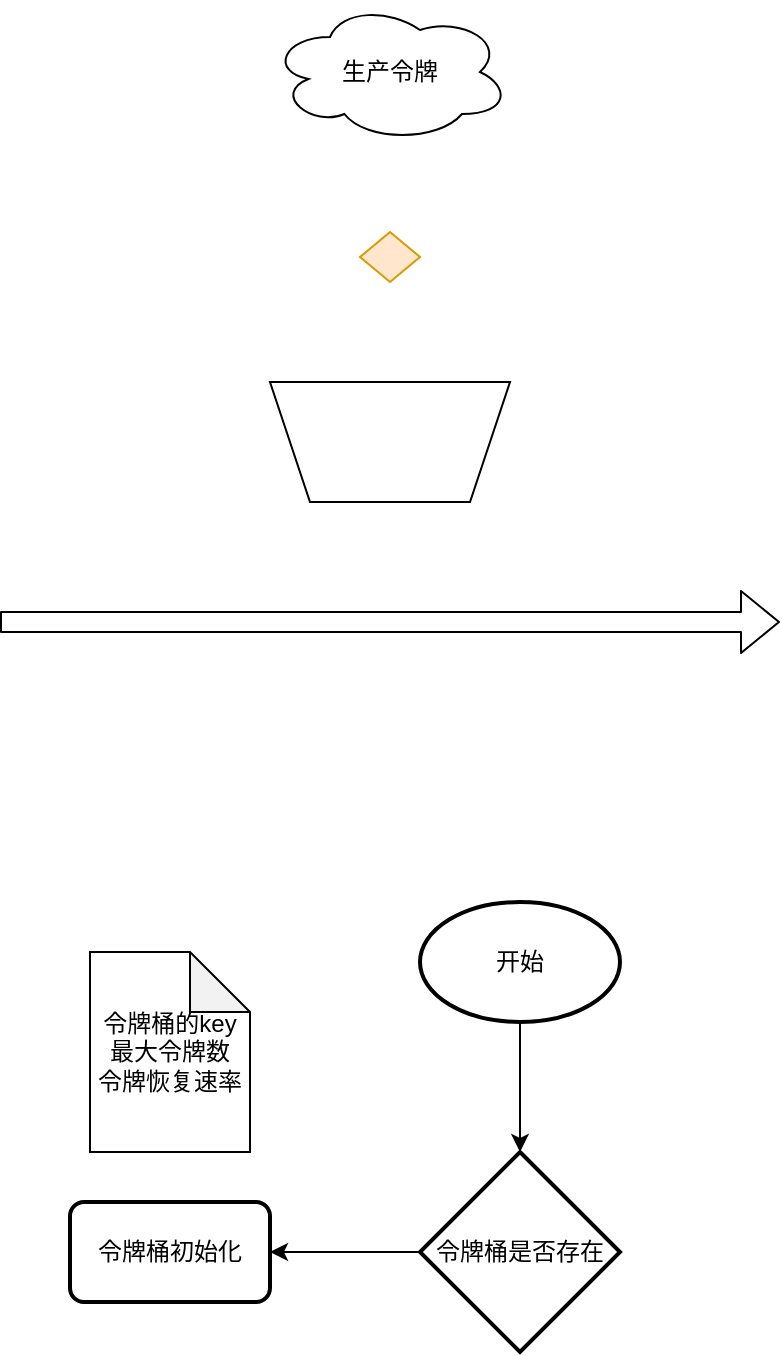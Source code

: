 <mxfile version="15.2.9" type="github">
  <diagram id="KXP1WVgq7Yu71ZbemCYI" name="第 1 页">
    <mxGraphModel dx="920" dy="513" grid="1" gridSize="10" guides="1" tooltips="1" connect="1" arrows="1" fold="1" page="1" pageScale="1" pageWidth="827" pageHeight="1169" math="0" shadow="0">
      <root>
        <mxCell id="0" />
        <mxCell id="1" parent="0" />
        <mxCell id="eoa2BYPm1ph143Ug-U2l-1" value="" style="shape=trapezoid;perimeter=trapezoidPerimeter;whiteSpace=wrap;html=1;fixedSize=1;direction=south;rotation=90;" vertex="1" parent="1">
          <mxGeometry x="300" y="170" width="60" height="120" as="geometry" />
        </mxCell>
        <mxCell id="eoa2BYPm1ph143Ug-U2l-2" value="" style="shape=flexArrow;endArrow=classic;html=1;" edge="1" parent="1">
          <mxGeometry width="50" height="50" relative="1" as="geometry">
            <mxPoint x="135" y="320" as="sourcePoint" />
            <mxPoint x="525" y="320" as="targetPoint" />
          </mxGeometry>
        </mxCell>
        <mxCell id="eoa2BYPm1ph143Ug-U2l-3" value="" style="shape=hexagon;perimeter=hexagonPerimeter2;whiteSpace=wrap;html=1;fixedSize=1;size=70;fillColor=#ffe6cc;strokeColor=#d79b00;" vertex="1" parent="1">
          <mxGeometry x="315" y="125" width="30" height="25" as="geometry" />
        </mxCell>
        <mxCell id="eoa2BYPm1ph143Ug-U2l-5" value="生产令牌" style="ellipse;shape=cloud;whiteSpace=wrap;html=1;" vertex="1" parent="1">
          <mxGeometry x="270" y="10" width="120" height="70" as="geometry" />
        </mxCell>
        <mxCell id="eoa2BYPm1ph143Ug-U2l-12" style="edgeStyle=orthogonalEdgeStyle;rounded=0;orthogonalLoop=1;jettySize=auto;html=1;exitX=0.5;exitY=1;exitDx=0;exitDy=0;exitPerimeter=0;entryX=0.5;entryY=0;entryDx=0;entryDy=0;entryPerimeter=0;" edge="1" parent="1" source="eoa2BYPm1ph143Ug-U2l-8" target="eoa2BYPm1ph143Ug-U2l-9">
          <mxGeometry relative="1" as="geometry" />
        </mxCell>
        <mxCell id="eoa2BYPm1ph143Ug-U2l-8" value="开始" style="strokeWidth=2;html=1;shape=mxgraph.flowchart.start_1;whiteSpace=wrap;" vertex="1" parent="1">
          <mxGeometry x="345" y="460" width="100" height="60" as="geometry" />
        </mxCell>
        <mxCell id="eoa2BYPm1ph143Ug-U2l-11" style="edgeStyle=orthogonalEdgeStyle;rounded=0;orthogonalLoop=1;jettySize=auto;html=1;exitX=0;exitY=0.5;exitDx=0;exitDy=0;exitPerimeter=0;entryX=1;entryY=0.5;entryDx=0;entryDy=0;" edge="1" parent="1" source="eoa2BYPm1ph143Ug-U2l-9" target="eoa2BYPm1ph143Ug-U2l-16">
          <mxGeometry relative="1" as="geometry">
            <mxPoint x="260" y="635" as="targetPoint" />
          </mxGeometry>
        </mxCell>
        <mxCell id="eoa2BYPm1ph143Ug-U2l-9" value="令牌桶是否存在" style="strokeWidth=2;html=1;shape=mxgraph.flowchart.decision;whiteSpace=wrap;" vertex="1" parent="1">
          <mxGeometry x="345" y="585" width="100" height="100" as="geometry" />
        </mxCell>
        <mxCell id="eoa2BYPm1ph143Ug-U2l-15" value="令牌桶的key&lt;br&gt;最大令牌数&lt;br&gt;令牌恢复速率" style="shape=note;whiteSpace=wrap;html=1;backgroundOutline=1;darkOpacity=0.05;" vertex="1" parent="1">
          <mxGeometry x="180" y="485" width="80" height="100" as="geometry" />
        </mxCell>
        <mxCell id="eoa2BYPm1ph143Ug-U2l-16" value="令牌桶初始化" style="rounded=1;whiteSpace=wrap;html=1;absoluteArcSize=1;arcSize=14;strokeWidth=2;" vertex="1" parent="1">
          <mxGeometry x="170" y="610" width="100" height="50" as="geometry" />
        </mxCell>
      </root>
    </mxGraphModel>
  </diagram>
</mxfile>

